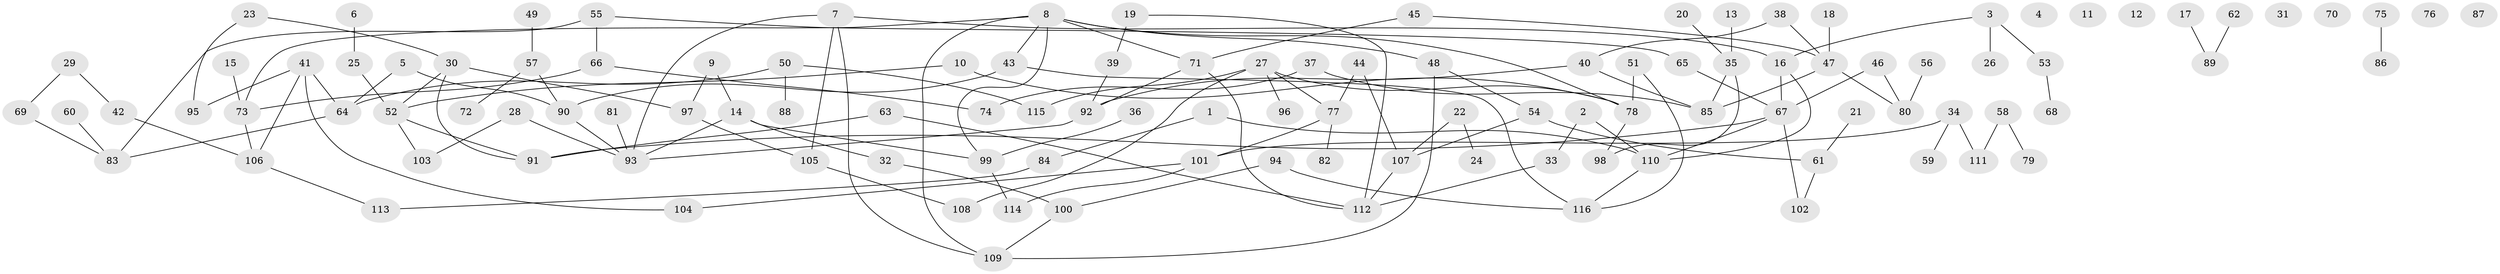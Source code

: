 // coarse degree distribution, {13: 0.037037037037037035, 1: 0.25925925925925924, 8: 0.1111111111111111, 2: 0.18518518518518517, 5: 0.07407407407407407, 3: 0.18518518518518517, 6: 0.07407407407407407, 7: 0.037037037037037035, 4: 0.037037037037037035}
// Generated by graph-tools (version 1.1) at 2025/48/03/04/25 22:48:05]
// undirected, 116 vertices, 141 edges
graph export_dot {
  node [color=gray90,style=filled];
  1;
  2;
  3;
  4;
  5;
  6;
  7;
  8;
  9;
  10;
  11;
  12;
  13;
  14;
  15;
  16;
  17;
  18;
  19;
  20;
  21;
  22;
  23;
  24;
  25;
  26;
  27;
  28;
  29;
  30;
  31;
  32;
  33;
  34;
  35;
  36;
  37;
  38;
  39;
  40;
  41;
  42;
  43;
  44;
  45;
  46;
  47;
  48;
  49;
  50;
  51;
  52;
  53;
  54;
  55;
  56;
  57;
  58;
  59;
  60;
  61;
  62;
  63;
  64;
  65;
  66;
  67;
  68;
  69;
  70;
  71;
  72;
  73;
  74;
  75;
  76;
  77;
  78;
  79;
  80;
  81;
  82;
  83;
  84;
  85;
  86;
  87;
  88;
  89;
  90;
  91;
  92;
  93;
  94;
  95;
  96;
  97;
  98;
  99;
  100;
  101;
  102;
  103;
  104;
  105;
  106;
  107;
  108;
  109;
  110;
  111;
  112;
  113;
  114;
  115;
  116;
  1 -- 84;
  1 -- 110;
  2 -- 33;
  2 -- 110;
  3 -- 16;
  3 -- 26;
  3 -- 53;
  5 -- 64;
  5 -- 90;
  6 -- 25;
  7 -- 16;
  7 -- 93;
  7 -- 105;
  7 -- 109;
  8 -- 43;
  8 -- 48;
  8 -- 71;
  8 -- 73;
  8 -- 78;
  8 -- 99;
  8 -- 109;
  9 -- 14;
  9 -- 97;
  10 -- 52;
  10 -- 78;
  13 -- 35;
  14 -- 32;
  14 -- 93;
  14 -- 99;
  15 -- 73;
  16 -- 67;
  16 -- 110;
  17 -- 89;
  18 -- 47;
  19 -- 39;
  19 -- 112;
  20 -- 35;
  21 -- 61;
  22 -- 24;
  22 -- 107;
  23 -- 30;
  23 -- 95;
  25 -- 52;
  27 -- 77;
  27 -- 78;
  27 -- 96;
  27 -- 108;
  27 -- 115;
  28 -- 93;
  28 -- 103;
  29 -- 42;
  29 -- 69;
  30 -- 52;
  30 -- 91;
  30 -- 97;
  32 -- 100;
  33 -- 112;
  34 -- 59;
  34 -- 101;
  34 -- 111;
  35 -- 85;
  35 -- 98;
  36 -- 99;
  37 -- 74;
  37 -- 85;
  38 -- 40;
  38 -- 47;
  39 -- 92;
  40 -- 85;
  40 -- 92;
  41 -- 64;
  41 -- 95;
  41 -- 104;
  41 -- 106;
  42 -- 106;
  43 -- 90;
  43 -- 116;
  44 -- 77;
  44 -- 107;
  45 -- 47;
  45 -- 71;
  46 -- 67;
  46 -- 80;
  47 -- 80;
  47 -- 85;
  48 -- 54;
  48 -- 109;
  49 -- 57;
  50 -- 64;
  50 -- 88;
  50 -- 115;
  51 -- 78;
  51 -- 116;
  52 -- 91;
  52 -- 103;
  53 -- 68;
  54 -- 61;
  54 -- 107;
  55 -- 65;
  55 -- 66;
  55 -- 83;
  56 -- 80;
  57 -- 72;
  57 -- 90;
  58 -- 79;
  58 -- 111;
  60 -- 83;
  61 -- 102;
  62 -- 89;
  63 -- 91;
  63 -- 112;
  64 -- 83;
  65 -- 67;
  66 -- 73;
  66 -- 74;
  67 -- 91;
  67 -- 102;
  67 -- 110;
  69 -- 83;
  71 -- 92;
  71 -- 112;
  73 -- 106;
  75 -- 86;
  77 -- 82;
  77 -- 101;
  78 -- 98;
  81 -- 93;
  84 -- 113;
  90 -- 93;
  92 -- 93;
  94 -- 100;
  94 -- 116;
  97 -- 105;
  99 -- 114;
  100 -- 109;
  101 -- 104;
  101 -- 114;
  105 -- 108;
  106 -- 113;
  107 -- 112;
  110 -- 116;
}
